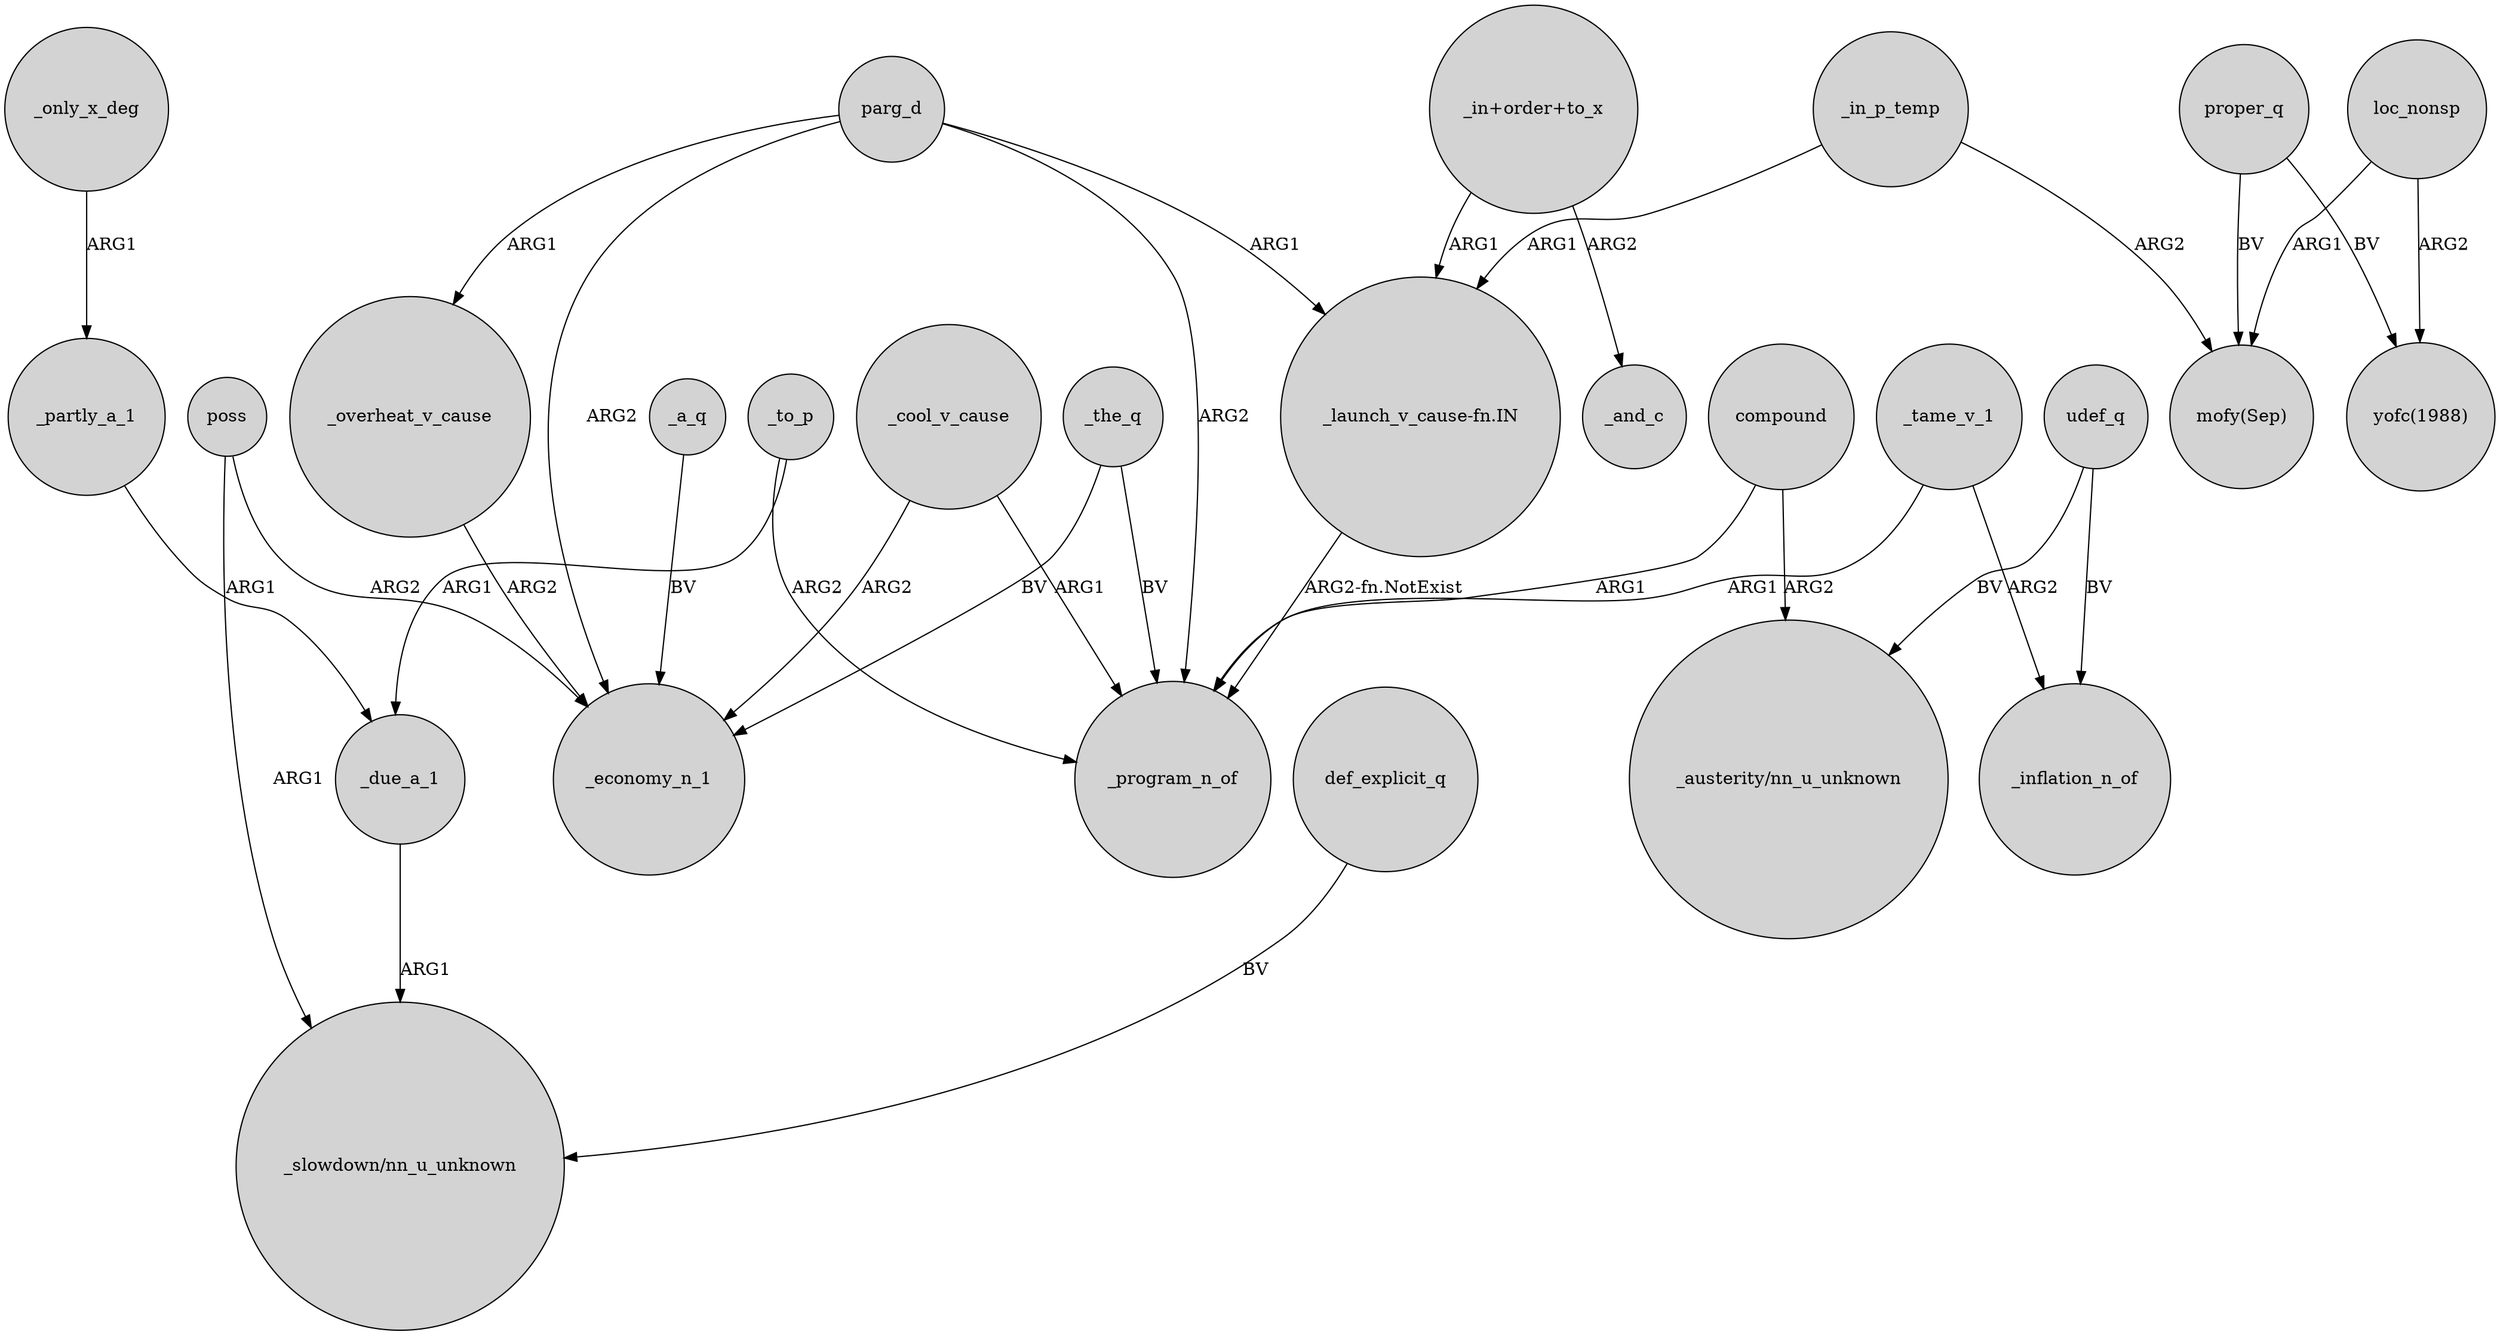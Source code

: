 digraph {
	node [shape=circle style=filled]
	"_launch_v_cause-fn.IN" -> _program_n_of [label="ARG2-fn.NotExist"]
	parg_d -> _economy_n_1 [label=ARG2]
	udef_q -> _inflation_n_of [label=BV]
	_overheat_v_cause -> _economy_n_1 [label=ARG2]
	_to_p -> _due_a_1 [label=ARG1]
	_cool_v_cause -> _economy_n_1 [label=ARG2]
	poss -> _economy_n_1 [label=ARG2]
	_to_p -> _program_n_of [label=ARG2]
	_only_x_deg -> _partly_a_1 [label=ARG1]
	parg_d -> _overheat_v_cause [label=ARG1]
	_tame_v_1 -> _inflation_n_of [label=ARG2]
	_due_a_1 -> "_slowdown/nn_u_unknown" [label=ARG1]
	_the_q -> _economy_n_1 [label=BV]
	poss -> "_slowdown/nn_u_unknown" [label=ARG1]
	parg_d -> _program_n_of [label=ARG2]
	proper_q -> "mofy(Sep)" [label=BV]
	loc_nonsp -> "mofy(Sep)" [label=ARG1]
	_a_q -> _economy_n_1 [label=BV]
	parg_d -> "_launch_v_cause-fn.IN" [label=ARG1]
	proper_q -> "yofc(1988)" [label=BV]
	_in_p_temp -> "_launch_v_cause-fn.IN" [label=ARG1]
	_the_q -> _program_n_of [label=BV]
	_tame_v_1 -> _program_n_of [label=ARG1]
	"_in+order+to_x" -> _and_c [label=ARG2]
	udef_q -> "_austerity/nn_u_unknown" [label=BV]
	compound -> _program_n_of [label=ARG1]
	_partly_a_1 -> _due_a_1 [label=ARG1]
	_cool_v_cause -> _program_n_of [label=ARG1]
	compound -> "_austerity/nn_u_unknown" [label=ARG2]
	_in_p_temp -> "mofy(Sep)" [label=ARG2]
	"_in+order+to_x" -> "_launch_v_cause-fn.IN" [label=ARG1]
	def_explicit_q -> "_slowdown/nn_u_unknown" [label=BV]
	loc_nonsp -> "yofc(1988)" [label=ARG2]
}
